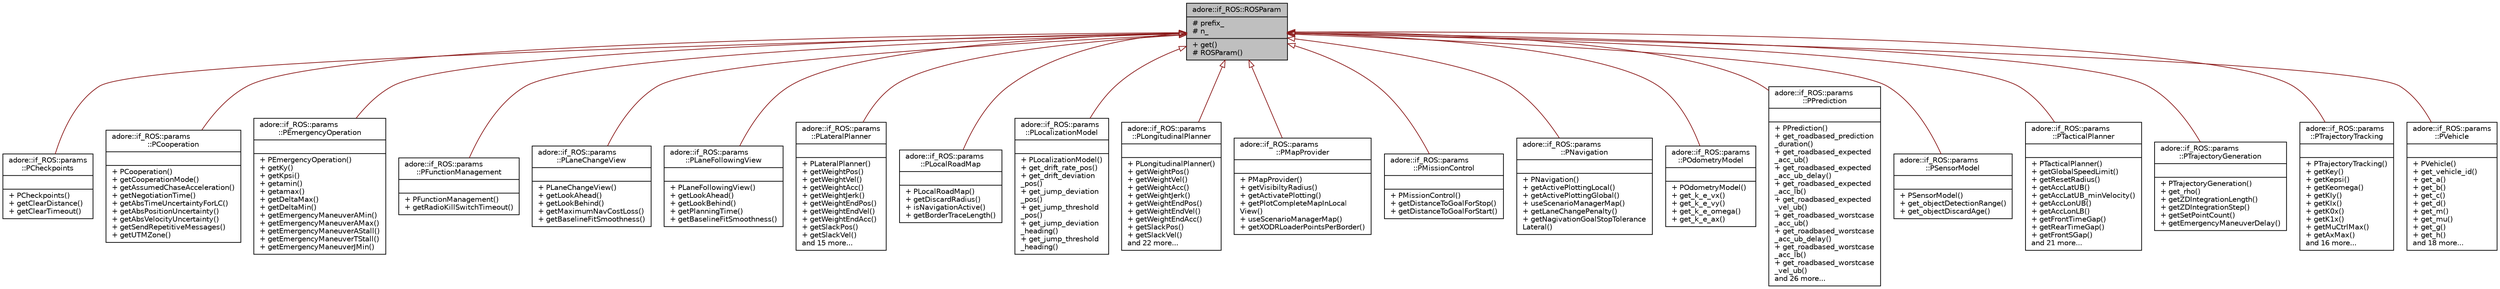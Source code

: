 digraph "adore::if_ROS::ROSParam"
{
 // LATEX_PDF_SIZE
  edge [fontname="Helvetica",fontsize="10",labelfontname="Helvetica",labelfontsize="10"];
  node [fontname="Helvetica",fontsize="10",shape=record];
  Node1 [label="{adore::if_ROS::ROSParam\n|# prefix_\l# n_\l|+ get()\l# ROSParam()\l}",height=0.2,width=0.4,color="black", fillcolor="grey75", style="filled", fontcolor="black",tooltip=" "];
  Node1 -> Node2 [dir="back",color="firebrick4",fontsize="10",style="solid",arrowtail="onormal",fontname="Helvetica"];
  Node2 [label="{adore::if_ROS::params\l::PCheckpoints\n||+ PCheckpoints()\l+ getClearDistance()\l+ getClearTimeout()\l}",height=0.2,width=0.4,color="black", fillcolor="white", style="filled",URL="$classadore_1_1if__ROS_1_1params_1_1PCheckpoints.html",tooltip=" "];
  Node1 -> Node3 [dir="back",color="firebrick4",fontsize="10",style="solid",arrowtail="onormal",fontname="Helvetica"];
  Node3 [label="{adore::if_ROS::params\l::PCooperation\n||+ PCooperation()\l+ getCooperationMode()\l+ getAssumedChaseAcceleration()\l+ getNegotiationTime()\l+ getAbsTimeUncertaintyForLC()\l+ getAbsPositionUncertainty()\l+ getAbsVelocityUncertainty()\l+ getSendRepetitiveMessages()\l+ getUTMZone()\l}",height=0.2,width=0.4,color="black", fillcolor="white", style="filled",URL="$classadore_1_1if__ROS_1_1params_1_1PCooperation.html",tooltip=" "];
  Node1 -> Node4 [dir="back",color="firebrick4",fontsize="10",style="solid",arrowtail="onormal",fontname="Helvetica"];
  Node4 [label="{adore::if_ROS::params\l::PEmergencyOperation\n||+ PEmergencyOperation()\l+ getKy()\l+ getKpsi()\l+ getamin()\l+ getamax()\l+ getDeltaMax()\l+ getDeltaMin()\l+ getEmergencyManeuverAMin()\l+ getEmergencyManeuverAMax()\l+ getEmergencyManeuverAStall()\l+ getEmergencyManeuverTStall()\l+ getEmergencyManeuverJMin()\l}",height=0.2,width=0.4,color="black", fillcolor="white", style="filled",URL="$classadore_1_1if__ROS_1_1params_1_1PEmergencyOperation.html",tooltip=" "];
  Node1 -> Node5 [dir="back",color="firebrick4",fontsize="10",style="solid",arrowtail="onormal",fontname="Helvetica"];
  Node5 [label="{adore::if_ROS::params\l::PFunctionManagement\n||+ PFunctionManagement()\l+ getRadioKillSwitchTimeout()\l}",height=0.2,width=0.4,color="black", fillcolor="white", style="filled",URL="$classadore_1_1if__ROS_1_1params_1_1PFunctionManagement.html",tooltip=" "];
  Node1 -> Node6 [dir="back",color="firebrick4",fontsize="10",style="solid",arrowtail="onormal",fontname="Helvetica"];
  Node6 [label="{adore::if_ROS::params\l::PLaneChangeView\n||+ PLaneChangeView()\l+ getLookAhead()\l+ getLookBehind()\l+ getMaximumNavCostLoss()\l+ getBaselineFitSmoothness()\l}",height=0.2,width=0.4,color="black", fillcolor="white", style="filled",URL="$classadore_1_1if__ROS_1_1params_1_1PLaneChangeView.html",tooltip=" "];
  Node1 -> Node7 [dir="back",color="firebrick4",fontsize="10",style="solid",arrowtail="onormal",fontname="Helvetica"];
  Node7 [label="{adore::if_ROS::params\l::PLaneFollowingView\n||+ PLaneFollowingView()\l+ getLookAhead()\l+ getLookBehind()\l+ getPlanningTime()\l+ getBaselineFitSmoothness()\l}",height=0.2,width=0.4,color="black", fillcolor="white", style="filled",URL="$classadore_1_1if__ROS_1_1params_1_1PLaneFollowingView.html",tooltip=" "];
  Node1 -> Node8 [dir="back",color="firebrick4",fontsize="10",style="solid",arrowtail="onormal",fontname="Helvetica"];
  Node8 [label="{adore::if_ROS::params\l::PLateralPlanner\n||+ PLateralPlanner()\l+ getWeightPos()\l+ getWeightVel()\l+ getWeightAcc()\l+ getWeightJerk()\l+ getWeightEndPos()\l+ getWeightEndVel()\l+ getWeightEndAcc()\l+ getSlackPos()\l+ getSlackVel()\land 15 more...\l}",height=0.2,width=0.4,color="black", fillcolor="white", style="filled",URL="$classadore_1_1if__ROS_1_1params_1_1PLateralPlanner.html",tooltip=" "];
  Node1 -> Node9 [dir="back",color="firebrick4",fontsize="10",style="solid",arrowtail="onormal",fontname="Helvetica"];
  Node9 [label="{adore::if_ROS::params\l::PLocalRoadMap\n||+ PLocalRoadMap()\l+ getDiscardRadius()\l+ isNavigationActive()\l+ getBorderTraceLength()\l}",height=0.2,width=0.4,color="black", fillcolor="white", style="filled",URL="$classadore_1_1if__ROS_1_1params_1_1PLocalRoadMap.html",tooltip=" "];
  Node1 -> Node10 [dir="back",color="firebrick4",fontsize="10",style="solid",arrowtail="onormal",fontname="Helvetica"];
  Node10 [label="{adore::if_ROS::params\l::PLocalizationModel\n||+ PLocalizationModel()\l+ get_drift_rate_pos()\l+ get_drift_deviation\l_pos()\l+ get_jump_deviation\l_pos()\l+ get_jump_threshold\l_pos()\l+ get_jump_deviation\l_heading()\l+ get_jump_threshold\l_heading()\l}",height=0.2,width=0.4,color="black", fillcolor="white", style="filled",URL="$classadore_1_1if__ROS_1_1params_1_1PLocalizationModel.html",tooltip=" "];
  Node1 -> Node11 [dir="back",color="firebrick4",fontsize="10",style="solid",arrowtail="onormal",fontname="Helvetica"];
  Node11 [label="{adore::if_ROS::params\l::PLongitudinalPlanner\n||+ PLongitudinalPlanner()\l+ getWeightPos()\l+ getWeightVel()\l+ getWeightAcc()\l+ getWeightJerk()\l+ getWeightEndPos()\l+ getWeightEndVel()\l+ getWeightEndAcc()\l+ getSlackPos()\l+ getSlackVel()\land 22 more...\l}",height=0.2,width=0.4,color="black", fillcolor="white", style="filled",URL="$classadore_1_1if__ROS_1_1params_1_1PLongitudinalPlanner.html",tooltip=" "];
  Node1 -> Node12 [dir="back",color="firebrick4",fontsize="10",style="solid",arrowtail="onormal",fontname="Helvetica"];
  Node12 [label="{adore::if_ROS::params\l::PMapProvider\n||+ PMapProvider()\l+ getVisibiltyRadius()\l+ getActivatePlotting()\l+ getPlotCompleteMapInLocal\lView()\l+ useScenarioManagerMap()\l+ getXODRLoaderPointsPerBorder()\l}",height=0.2,width=0.4,color="black", fillcolor="white", style="filled",URL="$classadore_1_1if__ROS_1_1params_1_1PMapProvider.html",tooltip=" "];
  Node1 -> Node13 [dir="back",color="firebrick4",fontsize="10",style="solid",arrowtail="onormal",fontname="Helvetica"];
  Node13 [label="{adore::if_ROS::params\l::PMissionControl\n||+ PMissionControl()\l+ getDistanceToGoalForStop()\l+ getDistanceToGoalForStart()\l}",height=0.2,width=0.4,color="black", fillcolor="white", style="filled",URL="$classadore_1_1if__ROS_1_1params_1_1PMissionControl.html",tooltip=" "];
  Node1 -> Node14 [dir="back",color="firebrick4",fontsize="10",style="solid",arrowtail="onormal",fontname="Helvetica"];
  Node14 [label="{adore::if_ROS::params\l::PNavigation\n||+ PNavigation()\l+ getActivePlottingLocal()\l+ getActivePlottingGlobal()\l+ useScenarioManagerMap()\l+ getLaneChangePenalty()\l+ getNagivationGoalStopTolerance\lLateral()\l}",height=0.2,width=0.4,color="black", fillcolor="white", style="filled",URL="$classadore_1_1if__ROS_1_1params_1_1PNavigation.html",tooltip=" "];
  Node1 -> Node15 [dir="back",color="firebrick4",fontsize="10",style="solid",arrowtail="onormal",fontname="Helvetica"];
  Node15 [label="{adore::if_ROS::params\l::POdometryModel\n||+ POdometryModel()\l+ get_k_e_vx()\l+ get_k_e_vy()\l+ get_k_e_omega()\l+ get_k_e_ax()\l}",height=0.2,width=0.4,color="black", fillcolor="white", style="filled",URL="$classadore_1_1if__ROS_1_1params_1_1POdometryModel.html",tooltip=" "];
  Node1 -> Node16 [dir="back",color="firebrick4",fontsize="10",style="solid",arrowtail="onormal",fontname="Helvetica"];
  Node16 [label="{adore::if_ROS::params\l::PPrediction\n||+ PPrediction()\l+ get_roadbased_prediction\l_duration()\l+ get_roadbased_expected\l_acc_ub()\l+ get_roadbased_expected\l_acc_ub_delay()\l+ get_roadbased_expected\l_acc_lb()\l+ get_roadbased_expected\l_vel_ub()\l+ get_roadbased_worstcase\l_acc_ub()\l+ get_roadbased_worstcase\l_acc_ub_delay()\l+ get_roadbased_worstcase\l_acc_lb()\l+ get_roadbased_worstcase\l_vel_ub()\land 26 more...\l}",height=0.2,width=0.4,color="black", fillcolor="white", style="filled",URL="$classadore_1_1if__ROS_1_1params_1_1PPrediction.html",tooltip=" "];
  Node1 -> Node17 [dir="back",color="firebrick4",fontsize="10",style="solid",arrowtail="onormal",fontname="Helvetica"];
  Node17 [label="{adore::if_ROS::params\l::PSensorModel\n||+ PSensorModel()\l+ get_objectDetectionRange()\l+ get_objectDiscardAge()\l}",height=0.2,width=0.4,color="black", fillcolor="white", style="filled",URL="$classadore_1_1if__ROS_1_1params_1_1PSensorModel.html",tooltip=" "];
  Node1 -> Node18 [dir="back",color="firebrick4",fontsize="10",style="solid",arrowtail="onormal",fontname="Helvetica"];
  Node18 [label="{adore::if_ROS::params\l::PTacticalPlanner\n||+ PTacticalPlanner()\l+ getGlobalSpeedLimit()\l+ getResetRadius()\l+ getAccLatUB()\l+ getAccLatUB_minVelocity()\l+ getAccLonUB()\l+ getAccLonLB()\l+ getFrontTimeGap()\l+ getRearTimeGap()\l+ getFrontSGap()\land 21 more...\l}",height=0.2,width=0.4,color="black", fillcolor="white", style="filled",URL="$classadore_1_1if__ROS_1_1params_1_1PTacticalPlanner.html",tooltip=" "];
  Node1 -> Node19 [dir="back",color="firebrick4",fontsize="10",style="solid",arrowtail="onormal",fontname="Helvetica"];
  Node19 [label="{adore::if_ROS::params\l::PTrajectoryGeneration\n||+ PTrajectoryGeneration()\l+ get_rho()\l+ getZDIntegrationLength()\l+ getZDIntegrationStep()\l+ getSetPointCount()\l+ getEmergencyManeuverDelay()\l}",height=0.2,width=0.4,color="black", fillcolor="white", style="filled",URL="$classadore_1_1if__ROS_1_1params_1_1PTrajectoryGeneration.html",tooltip=" "];
  Node1 -> Node20 [dir="back",color="firebrick4",fontsize="10",style="solid",arrowtail="onormal",fontname="Helvetica"];
  Node20 [label="{adore::if_ROS::params\l::PTrajectoryTracking\n||+ PTrajectoryTracking()\l+ getKey()\l+ getKepsi()\l+ getKeomega()\l+ getKIy()\l+ getKIx()\l+ getK0x()\l+ getK1x()\l+ getMuCtrlMax()\l+ getAxMax()\land 16 more...\l}",height=0.2,width=0.4,color="black", fillcolor="white", style="filled",URL="$classadore_1_1if__ROS_1_1params_1_1PTrajectoryTracking.html",tooltip=" "];
  Node1 -> Node21 [dir="back",color="firebrick4",fontsize="10",style="solid",arrowtail="onormal",fontname="Helvetica"];
  Node21 [label="{adore::if_ROS::params\l::PVehicle\n||+ PVehicle()\l+ get_vehicle_id()\l+ get_a()\l+ get_b()\l+ get_c()\l+ get_d()\l+ get_m()\l+ get_mu()\l+ get_g()\l+ get_h()\land 18 more...\l}",height=0.2,width=0.4,color="black", fillcolor="white", style="filled",URL="$classadore_1_1if__ROS_1_1params_1_1PVehicle.html",tooltip=" "];
}
